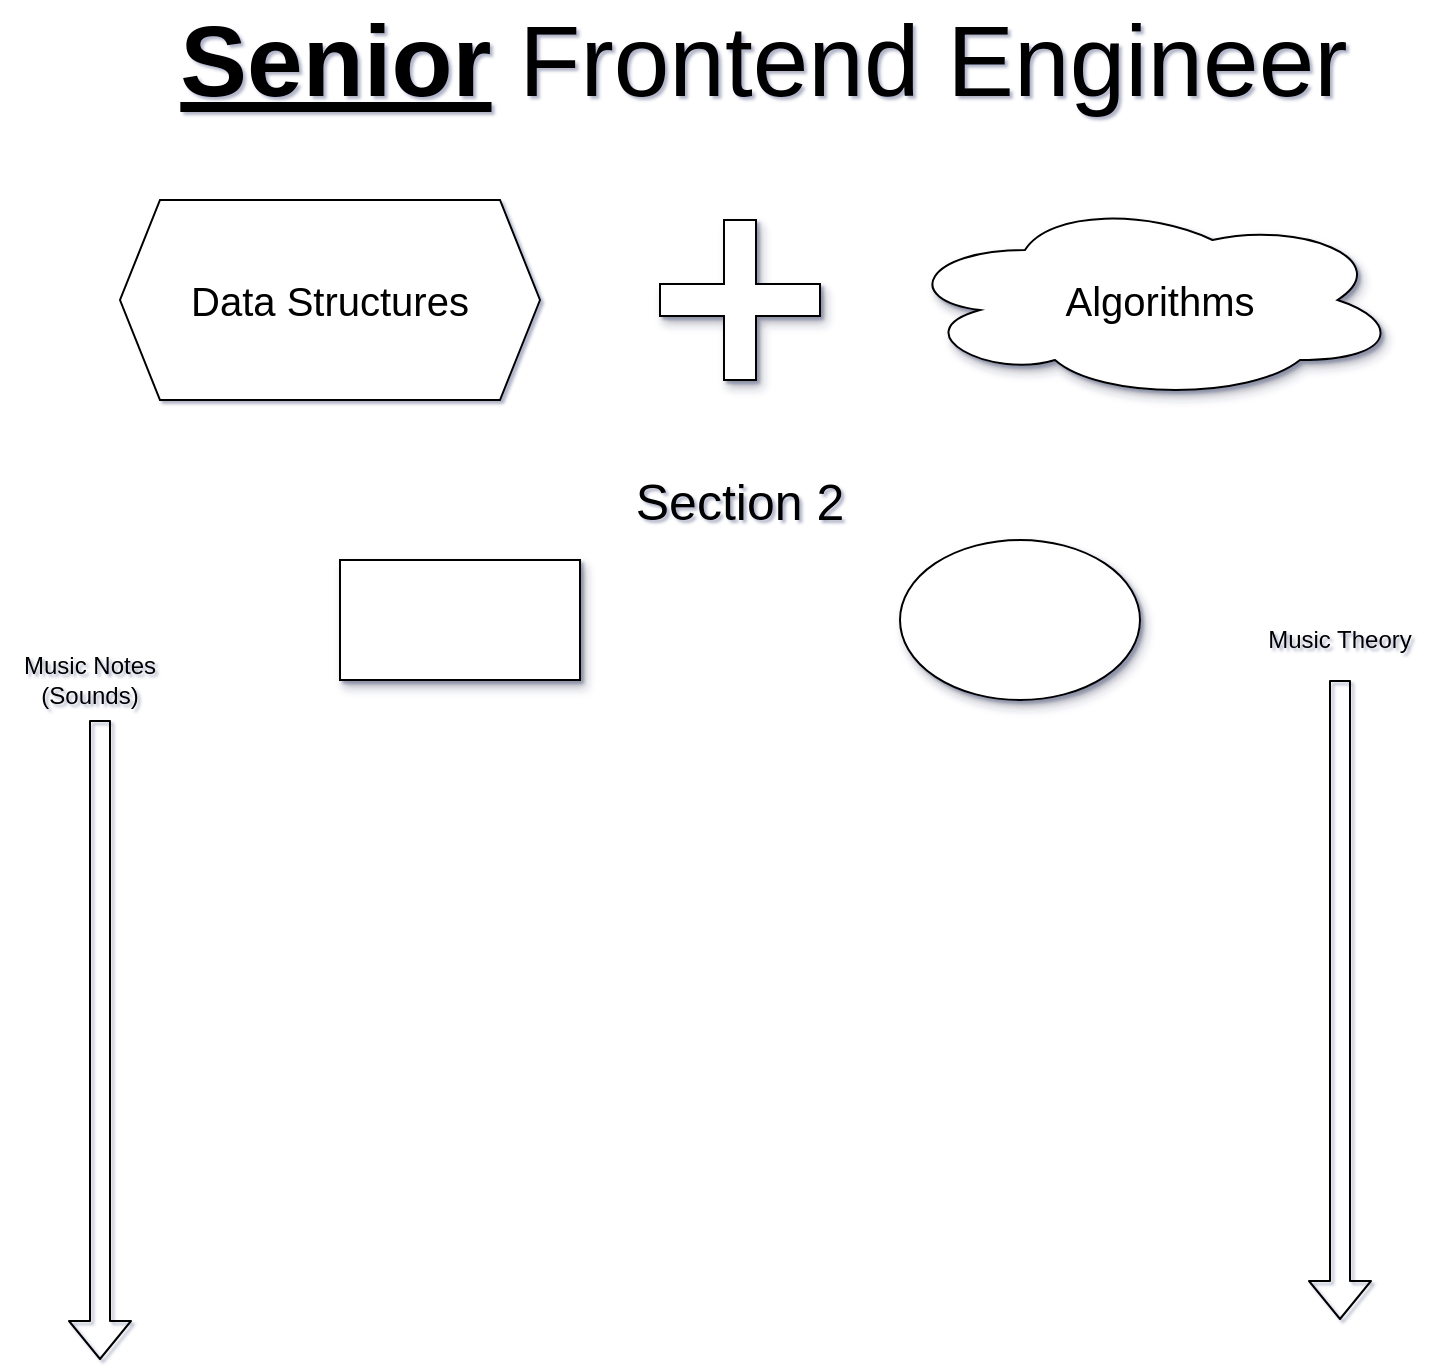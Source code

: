 <mxfile version="14.3.1" type="github" pages="2">
  <diagram id="aDABKkMHzaQ7Ft_NV5Rm" name="Course Structure">
    <mxGraphModel dx="946" dy="621" grid="1" gridSize="10" guides="1" tooltips="1" connect="1" arrows="1" fold="1" page="1" pageScale="1" pageWidth="850" pageHeight="1100" math="0" shadow="1">
      <root>
        <mxCell id="0" />
        <mxCell id="1" parent="0" />
        <mxCell id="FhdxN6m3dHfvLrAjemN1-3" value="" style="group" parent="1" vertex="1" connectable="0">
          <mxGeometry x="100" y="120" width="640" height="100" as="geometry" />
        </mxCell>
        <mxCell id="MBJ84zXVosNjpP52FJyQ-3" value="" style="group;shadow=1;" parent="FhdxN6m3dHfvLrAjemN1-3" vertex="1" connectable="0">
          <mxGeometry width="210" height="100" as="geometry" />
        </mxCell>
        <mxCell id="MBJ84zXVosNjpP52FJyQ-1" value="" style="shape=hexagon;perimeter=hexagonPerimeter2;whiteSpace=wrap;html=1;fixedSize=1;" parent="MBJ84zXVosNjpP52FJyQ-3" vertex="1">
          <mxGeometry width="210" height="100" as="geometry" />
        </mxCell>
        <mxCell id="MBJ84zXVosNjpP52FJyQ-2" value="Data Structures" style="text;html=1;strokeColor=none;fillColor=none;align=center;verticalAlign=middle;whiteSpace=wrap;rounded=0;fontSize=20;" parent="MBJ84zXVosNjpP52FJyQ-3" vertex="1">
          <mxGeometry x="25" y="35" width="160" height="30" as="geometry" />
        </mxCell>
        <mxCell id="FhdxN6m3dHfvLrAjemN1-1" value="" style="shape=cross;whiteSpace=wrap;html=1;shadow=1;fontSize=20;" parent="FhdxN6m3dHfvLrAjemN1-3" vertex="1">
          <mxGeometry x="270" y="10" width="80" height="80" as="geometry" />
        </mxCell>
        <mxCell id="FhdxN6m3dHfvLrAjemN1-2" value="" style="group" parent="FhdxN6m3dHfvLrAjemN1-3" vertex="1" connectable="0">
          <mxGeometry x="390" width="250" height="100" as="geometry" />
        </mxCell>
        <mxCell id="MBJ84zXVosNjpP52FJyQ-4" value="" style="ellipse;shape=cloud;whiteSpace=wrap;html=1;shadow=1;fontSize=20;" parent="FhdxN6m3dHfvLrAjemN1-2" vertex="1">
          <mxGeometry width="250" height="100" as="geometry" />
        </mxCell>
        <mxCell id="MBJ84zXVosNjpP52FJyQ-6" value="Algorithms" style="text;html=1;strokeColor=none;fillColor=none;align=center;verticalAlign=middle;whiteSpace=wrap;rounded=0;shadow=1;fontSize=20;" parent="FhdxN6m3dHfvLrAjemN1-2" vertex="1">
          <mxGeometry x="30" y="30" width="200" height="40" as="geometry" />
        </mxCell>
        <mxCell id="FhdxN6m3dHfvLrAjemN1-7" value="&lt;b&gt;&lt;u&gt;Senior&lt;/u&gt;&lt;/b&gt; Frontend Engineer" style="text;html=1;strokeColor=none;fillColor=none;align=center;verticalAlign=middle;whiteSpace=wrap;rounded=0;shadow=1;fontSize=50;" parent="1" vertex="1">
          <mxGeometry x="112" y="40" width="620" height="20" as="geometry" />
        </mxCell>
        <mxCell id="EIC1_NiphJhUQ_3H3qbQ-1" value="Section 2" style="text;html=1;strokeColor=none;fillColor=none;align=center;verticalAlign=middle;whiteSpace=wrap;rounded=0;shadow=1;fontSize=25;" parent="1" vertex="1">
          <mxGeometry x="320" y="260" width="180" height="20" as="geometry" />
        </mxCell>
        <mxCell id="EIC1_NiphJhUQ_3H3qbQ-2" value="" style="rounded=0;whiteSpace=wrap;html=1;shadow=1;fontSize=25;" parent="1" vertex="1">
          <mxGeometry x="210" y="300" width="120" height="60" as="geometry" />
        </mxCell>
        <mxCell id="EIC1_NiphJhUQ_3H3qbQ-3" value="" style="ellipse;whiteSpace=wrap;html=1;shadow=1;fontSize=25;" parent="1" vertex="1">
          <mxGeometry x="490" y="290" width="120" height="80" as="geometry" />
        </mxCell>
        <mxCell id="lx8eUENcdSVOisWBj3MS-3" value="" style="shape=flexArrow;endArrow=classic;html=1;" edge="1" parent="1">
          <mxGeometry width="50" height="50" relative="1" as="geometry">
            <mxPoint x="90" y="380" as="sourcePoint" />
            <mxPoint x="90" y="700" as="targetPoint" />
          </mxGeometry>
        </mxCell>
        <mxCell id="lx8eUENcdSVOisWBj3MS-4" value="" style="shape=flexArrow;endArrow=classic;html=1;" edge="1" parent="1">
          <mxGeometry width="50" height="50" relative="1" as="geometry">
            <mxPoint x="710" y="360" as="sourcePoint" />
            <mxPoint x="710" y="680" as="targetPoint" />
          </mxGeometry>
        </mxCell>
        <mxCell id="lx8eUENcdSVOisWBj3MS-5" value="Music Notes (Sounds)" style="text;html=1;strokeColor=none;fillColor=none;align=center;verticalAlign=middle;whiteSpace=wrap;rounded=0;" vertex="1" parent="1">
          <mxGeometry x="40" y="350" width="90" height="20" as="geometry" />
        </mxCell>
        <mxCell id="lx8eUENcdSVOisWBj3MS-7" value="Music Theory" style="text;html=1;strokeColor=none;fillColor=none;align=center;verticalAlign=middle;whiteSpace=wrap;rounded=0;" vertex="1" parent="1">
          <mxGeometry x="660" y="330" width="100" height="20" as="geometry" />
        </mxCell>
      </root>
    </mxGraphModel>
  </diagram>
  <diagram id="Gh55axfkEm-xZD-oqk3l" name="Section Structure">
    <mxGraphModel dx="946" dy="621" grid="1" gridSize="10" guides="1" tooltips="1" connect="1" arrows="1" fold="1" page="1" pageScale="1" pageWidth="850" pageHeight="1100" math="0" shadow="0">
      <root>
        <mxCell id="_15LmRB4a6UN6HwErNP7-0" />
        <mxCell id="_15LmRB4a6UN6HwErNP7-1" parent="_15LmRB4a6UN6HwErNP7-0" />
        <mxCell id="99LPSad7TEHPeoKQ8huu-2" value="" style="edgeStyle=orthogonalEdgeStyle;rounded=0;orthogonalLoop=1;jettySize=auto;html=1;fontSize=20;" edge="1" parent="_15LmRB4a6UN6HwErNP7-1" target="99LPSad7TEHPeoKQ8huu-1">
          <mxGeometry relative="1" as="geometry">
            <mxPoint x="220" y="490" as="sourcePoint" />
          </mxGeometry>
        </mxCell>
        <mxCell id="99LPSad7TEHPeoKQ8huu-4" value="" style="edgeStyle=orthogonalEdgeStyle;rounded=0;orthogonalLoop=1;jettySize=auto;html=1;fontSize=20;" edge="1" parent="_15LmRB4a6UN6HwErNP7-1" source="99LPSad7TEHPeoKQ8huu-1" target="99LPSad7TEHPeoKQ8huu-3">
          <mxGeometry relative="1" as="geometry" />
        </mxCell>
        <mxCell id="99LPSad7TEHPeoKQ8huu-1" value="Coding Exercise" style="whiteSpace=wrap;html=1;fontSize=20;" vertex="1" parent="_15LmRB4a6UN6HwErNP7-1">
          <mxGeometry x="300" y="460" width="120" height="60" as="geometry" />
        </mxCell>
        <mxCell id="99LPSad7TEHPeoKQ8huu-3" value="Explanation" style="whiteSpace=wrap;html=1;fontSize=20;" vertex="1" parent="_15LmRB4a6UN6HwErNP7-1">
          <mxGeometry x="500" y="460" width="120" height="60" as="geometry" />
        </mxCell>
        <mxCell id="99LPSad7TEHPeoKQ8huu-7" value="" style="edgeStyle=orthogonalEdgeStyle;rounded=0;orthogonalLoop=1;jettySize=auto;html=1;fontSize=20;" edge="1" parent="_15LmRB4a6UN6HwErNP7-1" source="99LPSad7TEHPeoKQ8huu-5" target="99LPSad7TEHPeoKQ8huu-6">
          <mxGeometry relative="1" as="geometry" />
        </mxCell>
        <mxCell id="99LPSad7TEHPeoKQ8huu-5" value="Concept" style="whiteSpace=wrap;html=1;fontSize=20;" vertex="1" parent="_15LmRB4a6UN6HwErNP7-1">
          <mxGeometry x="100" y="460" width="120" height="60" as="geometry" />
        </mxCell>
        <mxCell id="99LPSad7TEHPeoKQ8huu-6" value="MDN = Senior" style="ellipse;whiteSpace=wrap;html=1;fontSize=20;" vertex="1" parent="_15LmRB4a6UN6HwErNP7-1">
          <mxGeometry x="100" y="590" width="120" height="80" as="geometry" />
        </mxCell>
      </root>
    </mxGraphModel>
  </diagram>
</mxfile>
